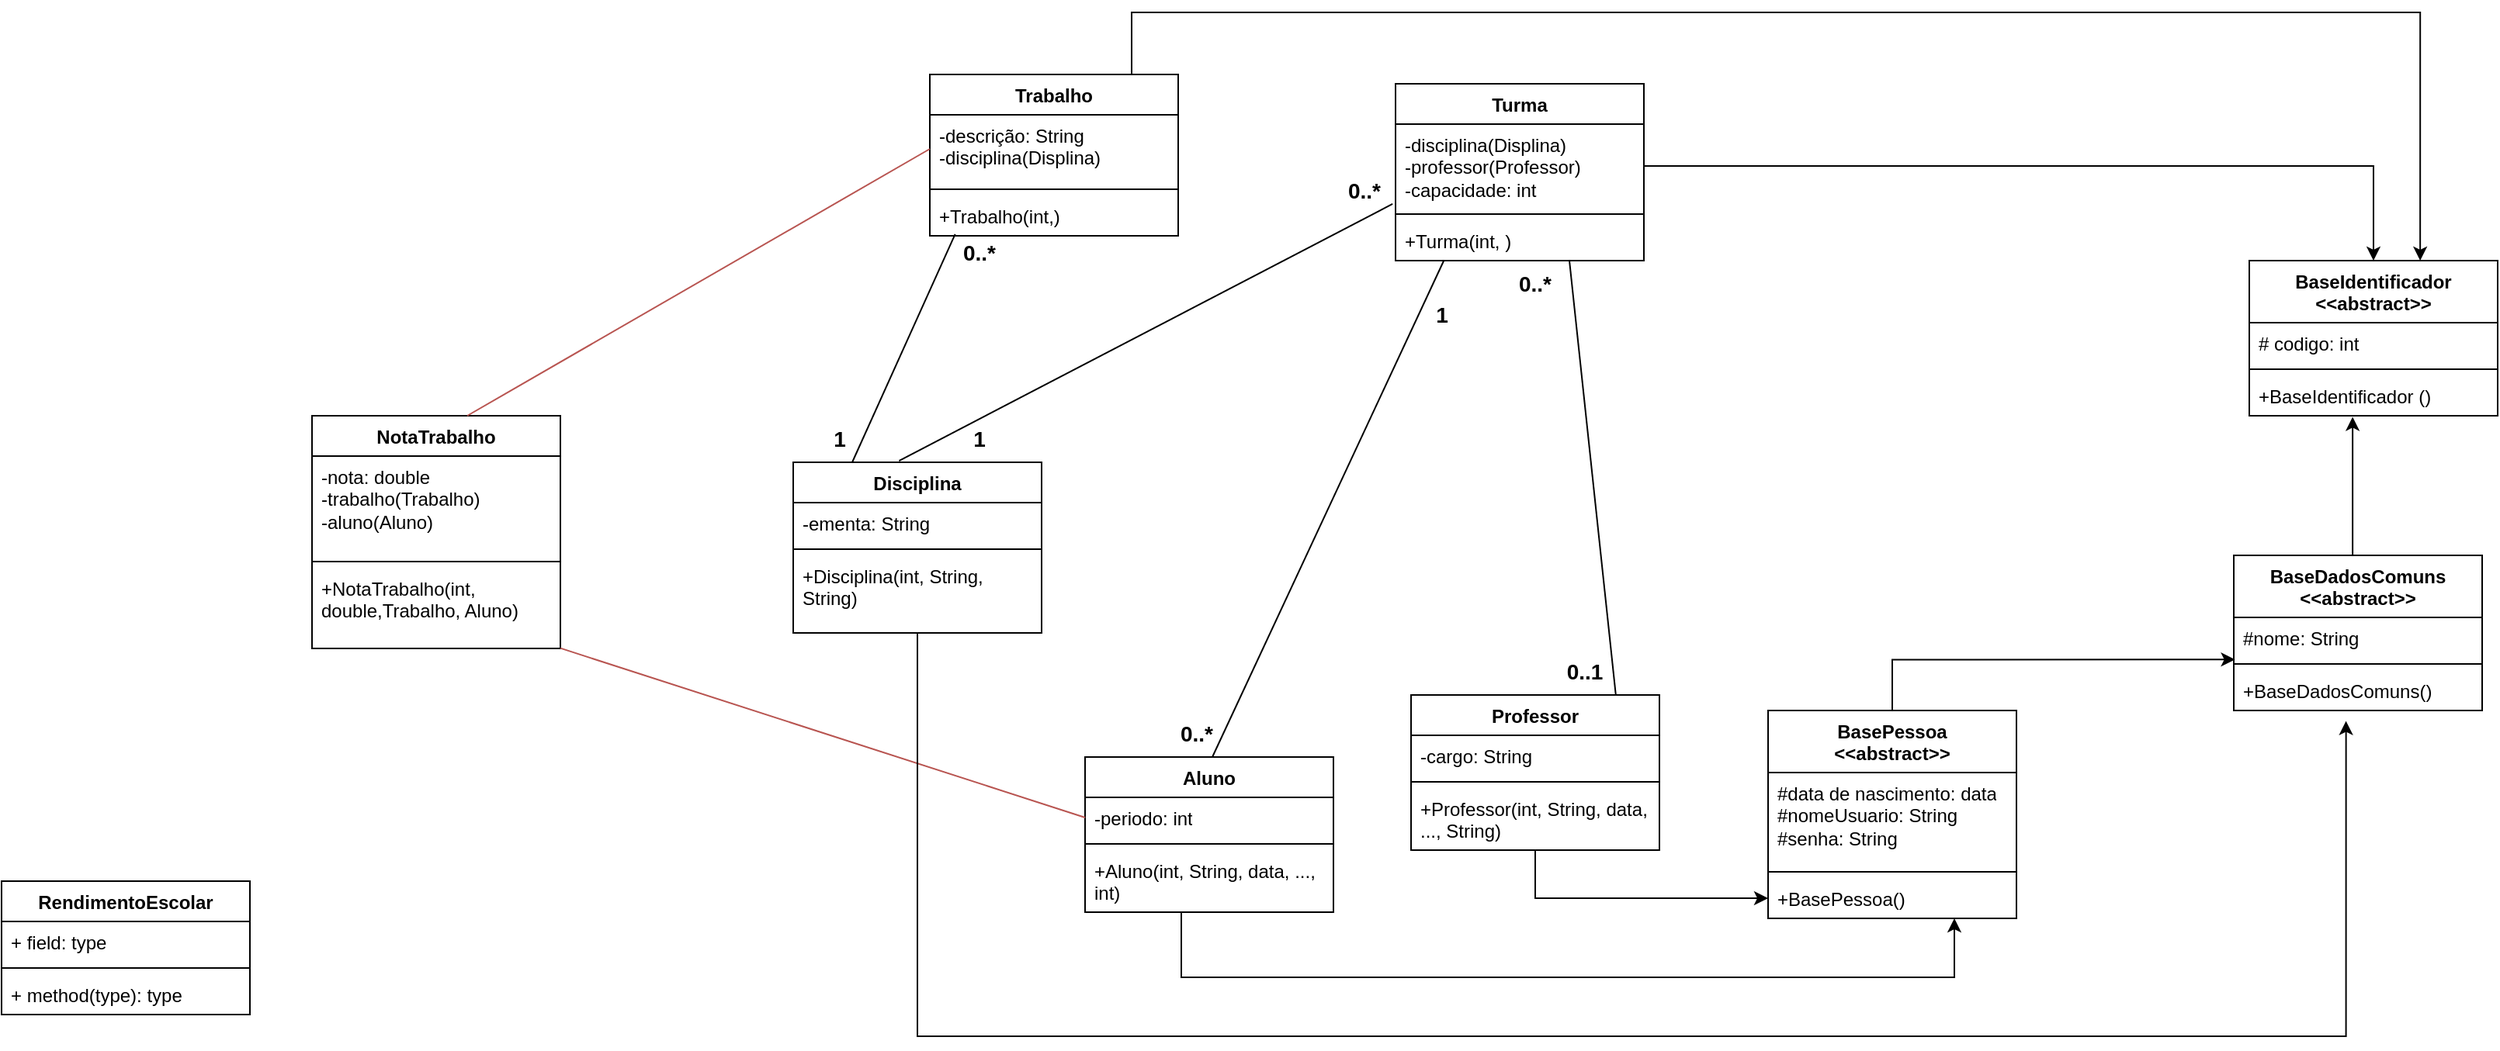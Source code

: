 <mxfile version="22.0.4" type="device">
  <diagram name="Página-1" id="WyTK1F0okosWZXt38Lui">
    <mxGraphModel dx="724" dy="368" grid="1" gridSize="10" guides="1" tooltips="1" connect="1" arrows="1" fold="1" page="1" pageScale="1" pageWidth="2339" pageHeight="3300" math="0" shadow="0">
      <root>
        <mxCell id="0" />
        <mxCell id="1" parent="0" />
        <mxCell id="2KT6dH3YFQWWUS_MdQeZ-459" value="BaseIdentificador&lt;br&gt;&amp;lt;&amp;lt;abstract&amp;gt;&amp;gt;" style="swimlane;fontStyle=1;align=center;verticalAlign=top;childLayout=stackLayout;horizontal=1;startSize=40;horizontalStack=0;resizeParent=1;resizeParentMax=0;resizeLast=0;collapsible=1;marginBottom=0;whiteSpace=wrap;html=1;" vertex="1" parent="1">
          <mxGeometry x="1588" y="680" width="160" height="100" as="geometry" />
        </mxCell>
        <mxCell id="2KT6dH3YFQWWUS_MdQeZ-460" value="# codigo: int&lt;br&gt;" style="text;strokeColor=none;fillColor=none;align=left;verticalAlign=top;spacingLeft=4;spacingRight=4;overflow=hidden;rotatable=0;points=[[0,0.5],[1,0.5]];portConstraint=eastwest;whiteSpace=wrap;html=1;" vertex="1" parent="2KT6dH3YFQWWUS_MdQeZ-459">
          <mxGeometry y="40" width="160" height="26" as="geometry" />
        </mxCell>
        <mxCell id="2KT6dH3YFQWWUS_MdQeZ-461" value="" style="line;strokeWidth=1;fillColor=none;align=left;verticalAlign=middle;spacingTop=-1;spacingLeft=3;spacingRight=3;rotatable=0;labelPosition=right;points=[];portConstraint=eastwest;strokeColor=inherit;" vertex="1" parent="2KT6dH3YFQWWUS_MdQeZ-459">
          <mxGeometry y="66" width="160" height="8" as="geometry" />
        </mxCell>
        <mxCell id="2KT6dH3YFQWWUS_MdQeZ-462" value="+BaseIdentificador ()" style="text;strokeColor=none;fillColor=none;align=left;verticalAlign=top;spacingLeft=4;spacingRight=4;overflow=hidden;rotatable=0;points=[[0,0.5],[1,0.5]];portConstraint=eastwest;whiteSpace=wrap;html=1;" vertex="1" parent="2KT6dH3YFQWWUS_MdQeZ-459">
          <mxGeometry y="74" width="160" height="26" as="geometry" />
        </mxCell>
        <mxCell id="2KT6dH3YFQWWUS_MdQeZ-463" value="BasePessoa&lt;br&gt;&amp;lt;&amp;lt;abstract&amp;gt;&amp;gt;" style="swimlane;fontStyle=1;align=center;verticalAlign=top;childLayout=stackLayout;horizontal=1;startSize=40;horizontalStack=0;resizeParent=1;resizeParentMax=0;resizeLast=0;collapsible=1;marginBottom=0;whiteSpace=wrap;html=1;" vertex="1" parent="1">
          <mxGeometry x="1278" y="970" width="160" height="134" as="geometry" />
        </mxCell>
        <mxCell id="2KT6dH3YFQWWUS_MdQeZ-464" value="#data de nascimento: data&lt;br&gt;#nomeUsuario: String&lt;br&gt;#senha: String" style="text;strokeColor=none;fillColor=none;align=left;verticalAlign=top;spacingLeft=4;spacingRight=4;overflow=hidden;rotatable=0;points=[[0,0.5],[1,0.5]];portConstraint=eastwest;whiteSpace=wrap;html=1;" vertex="1" parent="2KT6dH3YFQWWUS_MdQeZ-463">
          <mxGeometry y="40" width="160" height="60" as="geometry" />
        </mxCell>
        <mxCell id="2KT6dH3YFQWWUS_MdQeZ-465" value="" style="line;strokeWidth=1;fillColor=none;align=left;verticalAlign=middle;spacingTop=-1;spacingLeft=3;spacingRight=3;rotatable=0;labelPosition=right;points=[];portConstraint=eastwest;strokeColor=inherit;" vertex="1" parent="2KT6dH3YFQWWUS_MdQeZ-463">
          <mxGeometry y="100" width="160" height="8" as="geometry" />
        </mxCell>
        <mxCell id="2KT6dH3YFQWWUS_MdQeZ-466" value="+BasePessoa()" style="text;strokeColor=none;fillColor=none;align=left;verticalAlign=top;spacingLeft=4;spacingRight=4;overflow=hidden;rotatable=0;points=[[0,0.5],[1,0.5]];portConstraint=eastwest;whiteSpace=wrap;html=1;" vertex="1" parent="2KT6dH3YFQWWUS_MdQeZ-463">
          <mxGeometry y="108" width="160" height="26" as="geometry" />
        </mxCell>
        <mxCell id="2KT6dH3YFQWWUS_MdQeZ-467" style="edgeStyle=orthogonalEdgeStyle;rounded=0;orthogonalLoop=1;jettySize=auto;html=1;" edge="1" parent="1" source="2KT6dH3YFQWWUS_MdQeZ-468" target="2KT6dH3YFQWWUS_MdQeZ-466">
          <mxGeometry relative="1" as="geometry">
            <Array as="points">
              <mxPoint x="900" y="1142" />
              <mxPoint x="1398" y="1142" />
            </Array>
          </mxGeometry>
        </mxCell>
        <mxCell id="2KT6dH3YFQWWUS_MdQeZ-468" value="Aluno" style="swimlane;fontStyle=1;align=center;verticalAlign=top;childLayout=stackLayout;horizontal=1;startSize=26;horizontalStack=0;resizeParent=1;resizeParentMax=0;resizeLast=0;collapsible=1;marginBottom=0;whiteSpace=wrap;html=1;" vertex="1" parent="1">
          <mxGeometry x="838" y="1000" width="160" height="100" as="geometry" />
        </mxCell>
        <mxCell id="2KT6dH3YFQWWUS_MdQeZ-469" value="-periodo: int" style="text;strokeColor=none;fillColor=none;align=left;verticalAlign=top;spacingLeft=4;spacingRight=4;overflow=hidden;rotatable=0;points=[[0,0.5],[1,0.5]];portConstraint=eastwest;whiteSpace=wrap;html=1;" vertex="1" parent="2KT6dH3YFQWWUS_MdQeZ-468">
          <mxGeometry y="26" width="160" height="26" as="geometry" />
        </mxCell>
        <mxCell id="2KT6dH3YFQWWUS_MdQeZ-470" value="" style="line;strokeWidth=1;fillColor=none;align=left;verticalAlign=middle;spacingTop=-1;spacingLeft=3;spacingRight=3;rotatable=0;labelPosition=right;points=[];portConstraint=eastwest;strokeColor=inherit;" vertex="1" parent="2KT6dH3YFQWWUS_MdQeZ-468">
          <mxGeometry y="52" width="160" height="8" as="geometry" />
        </mxCell>
        <mxCell id="2KT6dH3YFQWWUS_MdQeZ-471" value="+Aluno(int, String, data, ..., int)" style="text;strokeColor=none;fillColor=none;align=left;verticalAlign=top;spacingLeft=4;spacingRight=4;overflow=hidden;rotatable=0;points=[[0,0.5],[1,0.5]];portConstraint=eastwest;whiteSpace=wrap;html=1;" vertex="1" parent="2KT6dH3YFQWWUS_MdQeZ-468">
          <mxGeometry y="60" width="160" height="40" as="geometry" />
        </mxCell>
        <mxCell id="2KT6dH3YFQWWUS_MdQeZ-472" style="edgeStyle=orthogonalEdgeStyle;rounded=0;orthogonalLoop=1;jettySize=auto;html=1;entryX=0;entryY=0.5;entryDx=0;entryDy=0;" edge="1" parent="1" source="2KT6dH3YFQWWUS_MdQeZ-473" target="2KT6dH3YFQWWUS_MdQeZ-466">
          <mxGeometry relative="1" as="geometry" />
        </mxCell>
        <mxCell id="2KT6dH3YFQWWUS_MdQeZ-473" value="Professor" style="swimlane;fontStyle=1;align=center;verticalAlign=top;childLayout=stackLayout;horizontal=1;startSize=26;horizontalStack=0;resizeParent=1;resizeParentMax=0;resizeLast=0;collapsible=1;marginBottom=0;whiteSpace=wrap;html=1;" vertex="1" parent="1">
          <mxGeometry x="1048" y="960" width="160" height="100" as="geometry" />
        </mxCell>
        <mxCell id="2KT6dH3YFQWWUS_MdQeZ-474" value="-cargo: String" style="text;strokeColor=none;fillColor=none;align=left;verticalAlign=top;spacingLeft=4;spacingRight=4;overflow=hidden;rotatable=0;points=[[0,0.5],[1,0.5]];portConstraint=eastwest;whiteSpace=wrap;html=1;" vertex="1" parent="2KT6dH3YFQWWUS_MdQeZ-473">
          <mxGeometry y="26" width="160" height="26" as="geometry" />
        </mxCell>
        <mxCell id="2KT6dH3YFQWWUS_MdQeZ-475" value="" style="line;strokeWidth=1;fillColor=none;align=left;verticalAlign=middle;spacingTop=-1;spacingLeft=3;spacingRight=3;rotatable=0;labelPosition=right;points=[];portConstraint=eastwest;strokeColor=inherit;" vertex="1" parent="2KT6dH3YFQWWUS_MdQeZ-473">
          <mxGeometry y="52" width="160" height="8" as="geometry" />
        </mxCell>
        <mxCell id="2KT6dH3YFQWWUS_MdQeZ-476" value="+Professor(int, String, data, ..., String)" style="text;strokeColor=none;fillColor=none;align=left;verticalAlign=top;spacingLeft=4;spacingRight=4;overflow=hidden;rotatable=0;points=[[0,0.5],[1,0.5]];portConstraint=eastwest;whiteSpace=wrap;html=1;" vertex="1" parent="2KT6dH3YFQWWUS_MdQeZ-473">
          <mxGeometry y="60" width="160" height="40" as="geometry" />
        </mxCell>
        <mxCell id="2KT6dH3YFQWWUS_MdQeZ-478" value="Disciplina" style="swimlane;fontStyle=1;align=center;verticalAlign=top;childLayout=stackLayout;horizontal=1;startSize=26;horizontalStack=0;resizeParent=1;resizeParentMax=0;resizeLast=0;collapsible=1;marginBottom=0;whiteSpace=wrap;html=1;" vertex="1" parent="1">
          <mxGeometry x="650" y="810" width="160" height="110" as="geometry" />
        </mxCell>
        <mxCell id="2KT6dH3YFQWWUS_MdQeZ-479" value="-ementa: String" style="text;strokeColor=none;fillColor=none;align=left;verticalAlign=top;spacingLeft=4;spacingRight=4;overflow=hidden;rotatable=0;points=[[0,0.5],[1,0.5]];portConstraint=eastwest;whiteSpace=wrap;html=1;" vertex="1" parent="2KT6dH3YFQWWUS_MdQeZ-478">
          <mxGeometry y="26" width="160" height="26" as="geometry" />
        </mxCell>
        <mxCell id="2KT6dH3YFQWWUS_MdQeZ-480" value="" style="line;strokeWidth=1;fillColor=none;align=left;verticalAlign=middle;spacingTop=-1;spacingLeft=3;spacingRight=3;rotatable=0;labelPosition=right;points=[];portConstraint=eastwest;strokeColor=inherit;" vertex="1" parent="2KT6dH3YFQWWUS_MdQeZ-478">
          <mxGeometry y="52" width="160" height="8" as="geometry" />
        </mxCell>
        <mxCell id="2KT6dH3YFQWWUS_MdQeZ-481" value="+Disciplina(int, String, String)" style="text;strokeColor=none;fillColor=none;align=left;verticalAlign=top;spacingLeft=4;spacingRight=4;overflow=hidden;rotatable=0;points=[[0,0.5],[1,0.5]];portConstraint=eastwest;whiteSpace=wrap;html=1;" vertex="1" parent="2KT6dH3YFQWWUS_MdQeZ-478">
          <mxGeometry y="60" width="160" height="50" as="geometry" />
        </mxCell>
        <mxCell id="2KT6dH3YFQWWUS_MdQeZ-482" value="BaseDadosComuns&lt;br&gt;&amp;lt;&amp;lt;abstract&amp;gt;&amp;gt;" style="swimlane;fontStyle=1;align=center;verticalAlign=top;childLayout=stackLayout;horizontal=1;startSize=40;horizontalStack=0;resizeParent=1;resizeParentMax=0;resizeLast=0;collapsible=1;marginBottom=0;whiteSpace=wrap;html=1;" vertex="1" parent="1">
          <mxGeometry x="1578" y="870" width="160" height="100" as="geometry" />
        </mxCell>
        <mxCell id="2KT6dH3YFQWWUS_MdQeZ-483" value="#nome: String" style="text;strokeColor=none;fillColor=none;align=left;verticalAlign=top;spacingLeft=4;spacingRight=4;overflow=hidden;rotatable=0;points=[[0,0.5],[1,0.5]];portConstraint=eastwest;whiteSpace=wrap;html=1;" vertex="1" parent="2KT6dH3YFQWWUS_MdQeZ-482">
          <mxGeometry y="40" width="160" height="26" as="geometry" />
        </mxCell>
        <mxCell id="2KT6dH3YFQWWUS_MdQeZ-484" value="" style="line;strokeWidth=1;fillColor=none;align=left;verticalAlign=middle;spacingTop=-1;spacingLeft=3;spacingRight=3;rotatable=0;labelPosition=right;points=[];portConstraint=eastwest;strokeColor=inherit;" vertex="1" parent="2KT6dH3YFQWWUS_MdQeZ-482">
          <mxGeometry y="66" width="160" height="8" as="geometry" />
        </mxCell>
        <mxCell id="2KT6dH3YFQWWUS_MdQeZ-485" value="+BaseDadosComuns()" style="text;strokeColor=none;fillColor=none;align=left;verticalAlign=top;spacingLeft=4;spacingRight=4;overflow=hidden;rotatable=0;points=[[0,0.5],[1,0.5]];portConstraint=eastwest;whiteSpace=wrap;html=1;" vertex="1" parent="2KT6dH3YFQWWUS_MdQeZ-482">
          <mxGeometry y="74" width="160" height="26" as="geometry" />
        </mxCell>
        <mxCell id="2KT6dH3YFQWWUS_MdQeZ-486" value="Turma" style="swimlane;fontStyle=1;align=center;verticalAlign=top;childLayout=stackLayout;horizontal=1;startSize=26;horizontalStack=0;resizeParent=1;resizeParentMax=0;resizeLast=0;collapsible=1;marginBottom=0;whiteSpace=wrap;html=1;" vertex="1" parent="1">
          <mxGeometry x="1038" y="566" width="160" height="114" as="geometry" />
        </mxCell>
        <mxCell id="2KT6dH3YFQWWUS_MdQeZ-487" value="-disciplina(Displina)&lt;br&gt;-professor(Professor)&lt;br&gt;-capacidade: int" style="text;strokeColor=none;fillColor=none;align=left;verticalAlign=top;spacingLeft=4;spacingRight=4;overflow=hidden;rotatable=0;points=[[0,0.5],[1,0.5]];portConstraint=eastwest;whiteSpace=wrap;html=1;" vertex="1" parent="2KT6dH3YFQWWUS_MdQeZ-486">
          <mxGeometry y="26" width="160" height="54" as="geometry" />
        </mxCell>
        <mxCell id="2KT6dH3YFQWWUS_MdQeZ-488" value="" style="line;strokeWidth=1;fillColor=none;align=left;verticalAlign=middle;spacingTop=-1;spacingLeft=3;spacingRight=3;rotatable=0;labelPosition=right;points=[];portConstraint=eastwest;strokeColor=inherit;" vertex="1" parent="2KT6dH3YFQWWUS_MdQeZ-486">
          <mxGeometry y="80" width="160" height="8" as="geometry" />
        </mxCell>
        <mxCell id="2KT6dH3YFQWWUS_MdQeZ-489" value="+Turma(int, )" style="text;strokeColor=none;fillColor=none;align=left;verticalAlign=top;spacingLeft=4;spacingRight=4;overflow=hidden;rotatable=0;points=[[0,0.5],[1,0.5]];portConstraint=eastwest;whiteSpace=wrap;html=1;" vertex="1" parent="2KT6dH3YFQWWUS_MdQeZ-486">
          <mxGeometry y="88" width="160" height="26" as="geometry" />
        </mxCell>
        <mxCell id="2KT6dH3YFQWWUS_MdQeZ-490" value="Trabalho" style="swimlane;fontStyle=1;align=center;verticalAlign=top;childLayout=stackLayout;horizontal=1;startSize=26;horizontalStack=0;resizeParent=1;resizeParentMax=0;resizeLast=0;collapsible=1;marginBottom=0;whiteSpace=wrap;html=1;" vertex="1" parent="1">
          <mxGeometry x="738" y="560" width="160" height="104" as="geometry" />
        </mxCell>
        <mxCell id="2KT6dH3YFQWWUS_MdQeZ-491" value="-descrição: String&lt;br&gt;-disciplina(Displina)" style="text;strokeColor=none;fillColor=none;align=left;verticalAlign=top;spacingLeft=4;spacingRight=4;overflow=hidden;rotatable=0;points=[[0,0.5],[1,0.5]];portConstraint=eastwest;whiteSpace=wrap;html=1;" vertex="1" parent="2KT6dH3YFQWWUS_MdQeZ-490">
          <mxGeometry y="26" width="160" height="44" as="geometry" />
        </mxCell>
        <mxCell id="2KT6dH3YFQWWUS_MdQeZ-492" value="" style="line;strokeWidth=1;fillColor=none;align=left;verticalAlign=middle;spacingTop=-1;spacingLeft=3;spacingRight=3;rotatable=0;labelPosition=right;points=[];portConstraint=eastwest;strokeColor=inherit;" vertex="1" parent="2KT6dH3YFQWWUS_MdQeZ-490">
          <mxGeometry y="70" width="160" height="8" as="geometry" />
        </mxCell>
        <mxCell id="2KT6dH3YFQWWUS_MdQeZ-493" value="+Trabalho(int,)" style="text;strokeColor=none;fillColor=none;align=left;verticalAlign=top;spacingLeft=4;spacingRight=4;overflow=hidden;rotatable=0;points=[[0,0.5],[1,0.5]];portConstraint=eastwest;whiteSpace=wrap;html=1;" vertex="1" parent="2KT6dH3YFQWWUS_MdQeZ-490">
          <mxGeometry y="78" width="160" height="26" as="geometry" />
        </mxCell>
        <mxCell id="2KT6dH3YFQWWUS_MdQeZ-494" style="edgeStyle=orthogonalEdgeStyle;rounded=0;orthogonalLoop=1;jettySize=auto;html=1;entryX=0.416;entryY=1.028;entryDx=0;entryDy=0;entryPerimeter=0;" edge="1" parent="1" source="2KT6dH3YFQWWUS_MdQeZ-482" target="2KT6dH3YFQWWUS_MdQeZ-462">
          <mxGeometry relative="1" as="geometry">
            <Array as="points">
              <mxPoint x="1678" y="935" />
              <mxPoint x="1665" y="935" />
            </Array>
          </mxGeometry>
        </mxCell>
        <mxCell id="2KT6dH3YFQWWUS_MdQeZ-495" style="edgeStyle=orthogonalEdgeStyle;rounded=0;orthogonalLoop=1;jettySize=auto;html=1;entryX=0.005;entryY=1.045;entryDx=0;entryDy=0;entryPerimeter=0;" edge="1" parent="1" source="2KT6dH3YFQWWUS_MdQeZ-463" target="2KT6dH3YFQWWUS_MdQeZ-483">
          <mxGeometry relative="1" as="geometry" />
        </mxCell>
        <mxCell id="2KT6dH3YFQWWUS_MdQeZ-496" style="edgeStyle=orthogonalEdgeStyle;rounded=0;orthogonalLoop=1;jettySize=auto;html=1;" edge="1" parent="1" source="2KT6dH3YFQWWUS_MdQeZ-487" target="2KT6dH3YFQWWUS_MdQeZ-459">
          <mxGeometry relative="1" as="geometry">
            <mxPoint x="1659" y="660" as="targetPoint" />
          </mxGeometry>
        </mxCell>
        <mxCell id="2KT6dH3YFQWWUS_MdQeZ-497" value="" style="endArrow=none;html=1;rounded=0;entryX=0.426;entryY=-0.009;entryDx=0;entryDy=0;entryPerimeter=0;exitX=-0.012;exitY=0.953;exitDx=0;exitDy=0;exitPerimeter=0;" edge="1" parent="1" source="2KT6dH3YFQWWUS_MdQeZ-487" target="2KT6dH3YFQWWUS_MdQeZ-478">
          <mxGeometry width="50" height="50" relative="1" as="geometry">
            <mxPoint x="1038" y="670" as="sourcePoint" />
            <mxPoint x="718" y="800" as="targetPoint" />
          </mxGeometry>
        </mxCell>
        <mxCell id="2KT6dH3YFQWWUS_MdQeZ-498" value="" style="endArrow=none;html=1;rounded=0;entryX=0.313;entryY=0.615;entryDx=0;entryDy=0;entryPerimeter=0;" edge="1" parent="1">
          <mxGeometry width="50" height="50" relative="1" as="geometry">
            <mxPoint x="1179.92" y="960.01" as="sourcePoint" />
            <mxPoint x="1150" y="680" as="targetPoint" />
          </mxGeometry>
        </mxCell>
        <mxCell id="2KT6dH3YFQWWUS_MdQeZ-499" style="edgeStyle=orthogonalEdgeStyle;rounded=0;orthogonalLoop=1;jettySize=auto;html=1;entryX=0.688;entryY=0;entryDx=0;entryDy=0;entryPerimeter=0;" edge="1" parent="1" source="2KT6dH3YFQWWUS_MdQeZ-490" target="2KT6dH3YFQWWUS_MdQeZ-459">
          <mxGeometry relative="1" as="geometry">
            <Array as="points">
              <mxPoint x="868" y="520" />
              <mxPoint x="1698" y="520" />
            </Array>
          </mxGeometry>
        </mxCell>
        <mxCell id="2KT6dH3YFQWWUS_MdQeZ-500" value="" style="endArrow=none;html=1;rounded=0;entryX=0.074;entryY=0.972;entryDx=0;entryDy=0;entryPerimeter=0;" edge="1" parent="1">
          <mxGeometry width="50" height="50" relative="1" as="geometry">
            <mxPoint x="920" y="1000" as="sourcePoint" />
            <mxPoint x="1069.12" y="680.002" as="targetPoint" />
          </mxGeometry>
        </mxCell>
        <mxCell id="2KT6dH3YFQWWUS_MdQeZ-501" value="&lt;b&gt;&lt;font style=&quot;font-size: 14px;&quot;&gt;0..*&lt;/font&gt;&lt;/b&gt;" style="text;html=1;strokeColor=none;fillColor=none;align=center;verticalAlign=middle;whiteSpace=wrap;rounded=0;" vertex="1" parent="1">
          <mxGeometry x="890" y="970" width="40" height="30" as="geometry" />
        </mxCell>
        <mxCell id="2KT6dH3YFQWWUS_MdQeZ-502" value="&lt;b&gt;&lt;font style=&quot;font-size: 14px;&quot;&gt;0..1&lt;br&gt;&lt;/font&gt;&lt;/b&gt;" style="text;html=1;strokeColor=none;fillColor=none;align=center;verticalAlign=middle;whiteSpace=wrap;rounded=0;" vertex="1" parent="1">
          <mxGeometry x="1140" y="930" width="40" height="30" as="geometry" />
        </mxCell>
        <mxCell id="2KT6dH3YFQWWUS_MdQeZ-503" value="&lt;b&gt;&lt;font style=&quot;font-size: 14px;&quot;&gt;0..*&lt;/font&gt;&lt;/b&gt;" style="text;html=1;strokeColor=none;fillColor=none;align=center;verticalAlign=middle;whiteSpace=wrap;rounded=0;" vertex="1" parent="1">
          <mxGeometry x="1108" y="680" width="40" height="30" as="geometry" />
        </mxCell>
        <mxCell id="2KT6dH3YFQWWUS_MdQeZ-504" value="&lt;b&gt;&lt;font style=&quot;font-size: 14px;&quot;&gt;1&lt;/font&gt;&lt;/b&gt;" style="text;html=1;strokeColor=none;fillColor=none;align=center;verticalAlign=middle;whiteSpace=wrap;rounded=0;" vertex="1" parent="1">
          <mxGeometry x="1048" y="700" width="40" height="30" as="geometry" />
        </mxCell>
        <mxCell id="2KT6dH3YFQWWUS_MdQeZ-505" value="&lt;b&gt;&lt;font style=&quot;font-size: 14px;&quot;&gt;0..*&lt;/font&gt;&lt;/b&gt;" style="text;html=1;strokeColor=none;fillColor=none;align=center;verticalAlign=middle;whiteSpace=wrap;rounded=0;" vertex="1" parent="1">
          <mxGeometry x="998" y="620" width="40" height="30" as="geometry" />
        </mxCell>
        <mxCell id="2KT6dH3YFQWWUS_MdQeZ-506" value="&lt;b&gt;&lt;font style=&quot;font-size: 14px;&quot;&gt;1&lt;/font&gt;&lt;/b&gt;" style="text;html=1;strokeColor=none;fillColor=none;align=center;verticalAlign=middle;whiteSpace=wrap;rounded=0;" vertex="1" parent="1">
          <mxGeometry x="750" y="780" width="40" height="30" as="geometry" />
        </mxCell>
        <mxCell id="2KT6dH3YFQWWUS_MdQeZ-509" value="" style="endArrow=none;html=1;rounded=0;entryX=0.102;entryY=0.96;entryDx=0;entryDy=0;entryPerimeter=0;" edge="1" parent="1" target="2KT6dH3YFQWWUS_MdQeZ-493">
          <mxGeometry width="50" height="50" relative="1" as="geometry">
            <mxPoint x="688" y="810" as="sourcePoint" />
            <mxPoint x="738" y="760" as="targetPoint" />
          </mxGeometry>
        </mxCell>
        <mxCell id="2KT6dH3YFQWWUS_MdQeZ-510" value="&lt;b&gt;&lt;font style=&quot;font-size: 14px;&quot;&gt;1&lt;/font&gt;&lt;/b&gt;" style="text;html=1;strokeColor=none;fillColor=none;align=center;verticalAlign=middle;whiteSpace=wrap;rounded=0;" vertex="1" parent="1">
          <mxGeometry x="660" y="780" width="40" height="30" as="geometry" />
        </mxCell>
        <mxCell id="2KT6dH3YFQWWUS_MdQeZ-511" value="&lt;b&gt;&lt;font style=&quot;font-size: 14px;&quot;&gt;0..*&lt;/font&gt;&lt;/b&gt;" style="text;html=1;strokeColor=none;fillColor=none;align=center;verticalAlign=middle;whiteSpace=wrap;rounded=0;" vertex="1" parent="1">
          <mxGeometry x="750" y="660" width="40" height="30" as="geometry" />
        </mxCell>
        <mxCell id="2KT6dH3YFQWWUS_MdQeZ-512" value="NotaTrabalho" style="swimlane;fontStyle=1;align=center;verticalAlign=top;childLayout=stackLayout;horizontal=1;startSize=26;horizontalStack=0;resizeParent=1;resizeParentMax=0;resizeLast=0;collapsible=1;marginBottom=0;whiteSpace=wrap;html=1;" vertex="1" parent="1">
          <mxGeometry x="340" y="780" width="160" height="150" as="geometry" />
        </mxCell>
        <mxCell id="2KT6dH3YFQWWUS_MdQeZ-513" value="-nota: double&lt;br&gt;-trabalho(Trabalho)&lt;br&gt;-aluno(Aluno)" style="text;strokeColor=none;fillColor=none;align=left;verticalAlign=top;spacingLeft=4;spacingRight=4;overflow=hidden;rotatable=0;points=[[0,0.5],[1,0.5]];portConstraint=eastwest;whiteSpace=wrap;html=1;" vertex="1" parent="2KT6dH3YFQWWUS_MdQeZ-512">
          <mxGeometry y="26" width="160" height="64" as="geometry" />
        </mxCell>
        <mxCell id="2KT6dH3YFQWWUS_MdQeZ-514" value="" style="line;strokeWidth=1;fillColor=none;align=left;verticalAlign=middle;spacingTop=-1;spacingLeft=3;spacingRight=3;rotatable=0;labelPosition=right;points=[];portConstraint=eastwest;strokeColor=inherit;" vertex="1" parent="2KT6dH3YFQWWUS_MdQeZ-512">
          <mxGeometry y="90" width="160" height="8" as="geometry" />
        </mxCell>
        <mxCell id="2KT6dH3YFQWWUS_MdQeZ-515" value="+NotaTrabalho(int, double,Trabalho, Aluno)" style="text;strokeColor=none;fillColor=none;align=left;verticalAlign=top;spacingLeft=4;spacingRight=4;overflow=hidden;rotatable=0;points=[[0,0.5],[1,0.5]];portConstraint=eastwest;whiteSpace=wrap;html=1;" vertex="1" parent="2KT6dH3YFQWWUS_MdQeZ-512">
          <mxGeometry y="98" width="160" height="52" as="geometry" />
        </mxCell>
        <mxCell id="2KT6dH3YFQWWUS_MdQeZ-519" value="" style="endArrow=none;html=1;rounded=0;entryX=0;entryY=0.5;entryDx=0;entryDy=0;fillColor=#f8cecc;strokeColor=#b85450;" edge="1" parent="1" source="2KT6dH3YFQWWUS_MdQeZ-515" target="2KT6dH3YFQWWUS_MdQeZ-469">
          <mxGeometry width="50" height="50" relative="1" as="geometry">
            <mxPoint x="710" y="1100" as="sourcePoint" />
            <mxPoint x="760" y="1050" as="targetPoint" />
          </mxGeometry>
        </mxCell>
        <mxCell id="2KT6dH3YFQWWUS_MdQeZ-522" value="" style="endArrow=none;html=1;rounded=0;entryX=0;entryY=0.5;entryDx=0;entryDy=0;fillColor=#f8cecc;strokeColor=#b85450;" edge="1" parent="1" target="2KT6dH3YFQWWUS_MdQeZ-491">
          <mxGeometry width="50" height="50" relative="1" as="geometry">
            <mxPoint x="440" y="780" as="sourcePoint" />
            <mxPoint x="490" y="730" as="targetPoint" />
          </mxGeometry>
        </mxCell>
        <mxCell id="2KT6dH3YFQWWUS_MdQeZ-523" style="edgeStyle=orthogonalEdgeStyle;rounded=0;orthogonalLoop=1;jettySize=auto;html=1;entryX=0.452;entryY=1.262;entryDx=0;entryDy=0;entryPerimeter=0;" edge="1" parent="1" source="2KT6dH3YFQWWUS_MdQeZ-478" target="2KT6dH3YFQWWUS_MdQeZ-485">
          <mxGeometry relative="1" as="geometry">
            <Array as="points">
              <mxPoint x="730" y="1180" />
              <mxPoint x="1650" y="1180" />
            </Array>
          </mxGeometry>
        </mxCell>
        <mxCell id="2KT6dH3YFQWWUS_MdQeZ-524" value="RendimentoEscolar" style="swimlane;fontStyle=1;align=center;verticalAlign=top;childLayout=stackLayout;horizontal=1;startSize=26;horizontalStack=0;resizeParent=1;resizeParentMax=0;resizeLast=0;collapsible=1;marginBottom=0;whiteSpace=wrap;html=1;" vertex="1" parent="1">
          <mxGeometry x="140" y="1080" width="160" height="86" as="geometry" />
        </mxCell>
        <mxCell id="2KT6dH3YFQWWUS_MdQeZ-525" value="+ field: type" style="text;strokeColor=none;fillColor=none;align=left;verticalAlign=top;spacingLeft=4;spacingRight=4;overflow=hidden;rotatable=0;points=[[0,0.5],[1,0.5]];portConstraint=eastwest;whiteSpace=wrap;html=1;" vertex="1" parent="2KT6dH3YFQWWUS_MdQeZ-524">
          <mxGeometry y="26" width="160" height="26" as="geometry" />
        </mxCell>
        <mxCell id="2KT6dH3YFQWWUS_MdQeZ-526" value="" style="line;strokeWidth=1;fillColor=none;align=left;verticalAlign=middle;spacingTop=-1;spacingLeft=3;spacingRight=3;rotatable=0;labelPosition=right;points=[];portConstraint=eastwest;strokeColor=inherit;" vertex="1" parent="2KT6dH3YFQWWUS_MdQeZ-524">
          <mxGeometry y="52" width="160" height="8" as="geometry" />
        </mxCell>
        <mxCell id="2KT6dH3YFQWWUS_MdQeZ-527" value="+ method(type): type" style="text;strokeColor=none;fillColor=none;align=left;verticalAlign=top;spacingLeft=4;spacingRight=4;overflow=hidden;rotatable=0;points=[[0,0.5],[1,0.5]];portConstraint=eastwest;whiteSpace=wrap;html=1;" vertex="1" parent="2KT6dH3YFQWWUS_MdQeZ-524">
          <mxGeometry y="60" width="160" height="26" as="geometry" />
        </mxCell>
      </root>
    </mxGraphModel>
  </diagram>
</mxfile>
